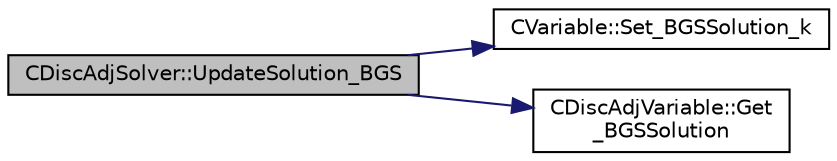 digraph "CDiscAdjSolver::UpdateSolution_BGS"
{
  edge [fontname="Helvetica",fontsize="10",labelfontname="Helvetica",labelfontsize="10"];
  node [fontname="Helvetica",fontsize="10",shape=record];
  rankdir="LR";
  Node367 [label="CDiscAdjSolver::UpdateSolution_BGS",height=0.2,width=0.4,color="black", fillcolor="grey75", style="filled", fontcolor="black"];
  Node367 -> Node368 [color="midnightblue",fontsize="10",style="solid",fontname="Helvetica"];
  Node368 [label="CVariable::Set_BGSSolution_k",height=0.2,width=0.4,color="black", fillcolor="white", style="filled",URL="$class_c_variable.html#aa47456564bac33106a460be201d4c843",tooltip="Set the value of the solution in the previous BGS subiteration. "];
  Node367 -> Node369 [color="midnightblue",fontsize="10",style="solid",fontname="Helvetica"];
  Node369 [label="CDiscAdjVariable::Get\l_BGSSolution",height=0.2,width=0.4,color="black", fillcolor="white", style="filled",URL="$class_c_disc_adj_variable.html#a105e766f8b5238e39be799aa2d7bf5dd",tooltip="Get the value of the adjoint solution in the previous BGS subiteration. "];
}
